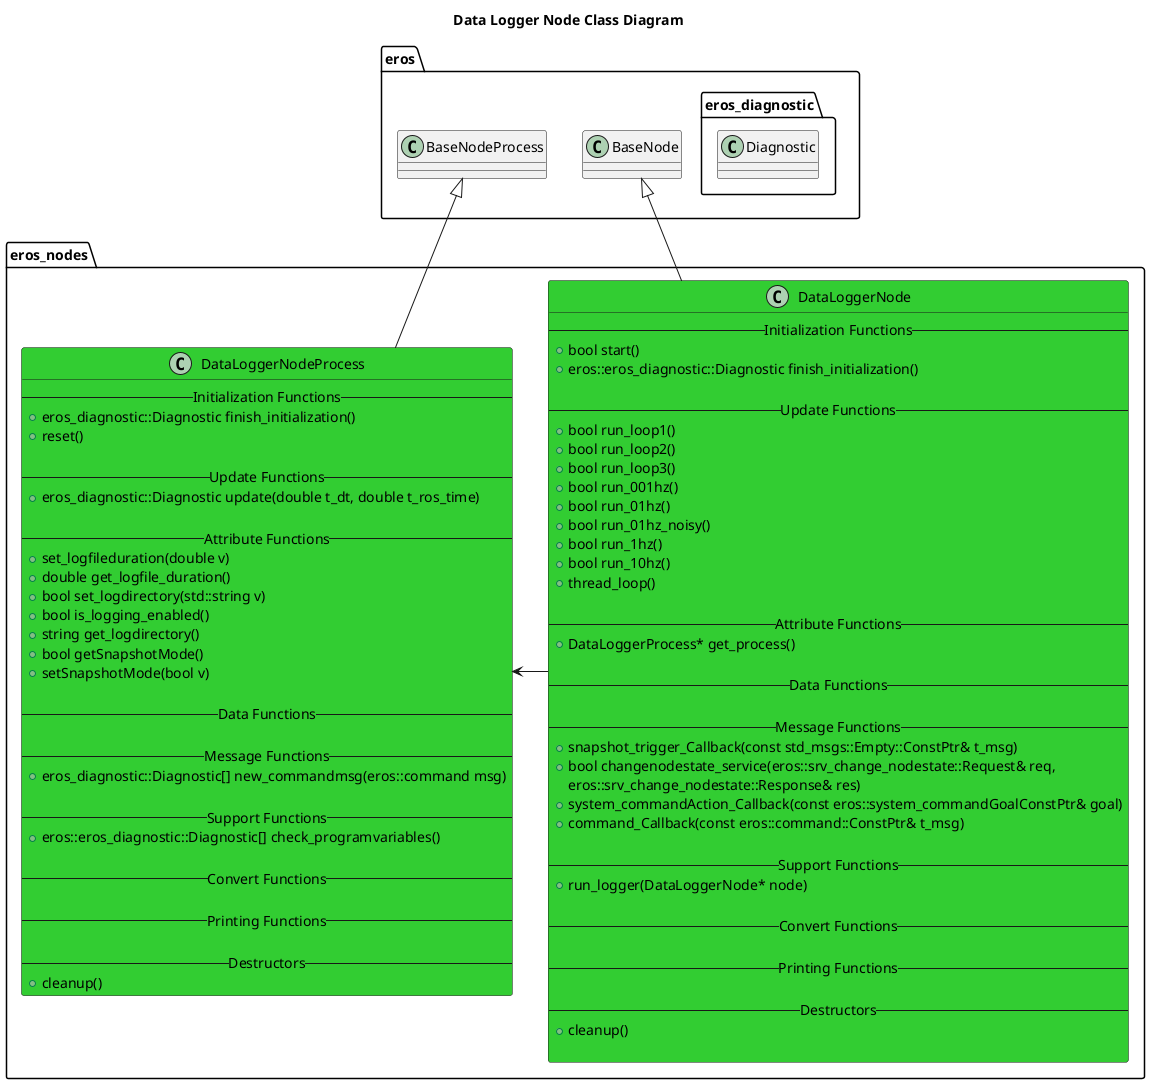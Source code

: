 @startuml
title Data Logger Node Class Diagram
package eros {
    class BaseNode
    class BaseNodeProcess
    namespace eros_diagnostic {
        class Diagnostic
    }
}
namespace eros_nodes {
    class DataLoggerNode #LimeGreen {
        -- Initialization Functions --
        +bool start()
        +eros::eros_diagnostic::Diagnostic finish_initialization()

        -- Update Functions --
        +bool run_loop1()
        +bool run_loop2()
        +bool run_loop3()
        +bool run_001hz()
        +bool run_01hz()
        +bool run_01hz_noisy()
        +bool run_1hz()
        +bool run_10hz()
        +thread_loop()

        -- Attribute Functions --
        +DataLoggerProcess* get_process()

        -- Data Functions --

        -- Message Functions --
        +snapshot_trigger_Callback(const std_msgs::Empty::ConstPtr& t_msg)
        +bool changenodestate_service(eros::srv_change_nodestate::Request& req,
                                    eros::srv_change_nodestate::Response& res)
        +system_commandAction_Callback(const eros::system_commandGoalConstPtr& goal)
        +command_Callback(const eros::command::ConstPtr& t_msg)

        -- Support Functions --
        +run_logger(DataLoggerNode* node)

        -- Convert Functions --
        
        -- Printing Functions --

        -- Destructors --
        +cleanup()

    }
    class DataLoggerNodeProcess #LimeGreen {
        -- Initialization Functions --
        +eros_diagnostic::Diagnostic finish_initialization()
        +reset()

        -- Update Functions --
        +eros_diagnostic::Diagnostic update(double t_dt, double t_ros_time)

        -- Attribute Functions --
        +set_logfileduration(double v)
        +double get_logfile_duration()
        +bool set_logdirectory(std::string v)
        +bool is_logging_enabled()
        +string get_logdirectory() 
        +bool getSnapshotMode()
        +setSnapshotMode(bool v) 

        -- Data Functions --

        -- Message Functions --
        +eros_diagnostic::Diagnostic[] new_commandmsg(eros::command msg)

        -- Support Functions --
        +eros::eros_diagnostic::Diagnostic[] check_programvariables()

        -- Convert Functions --
        
        -- Printing Functions --

        -- Destructors --
        +cleanup()
    }

    BaseNode <|-- DataLoggerNode
    BaseNodeProcess <|-- DataLoggerNodeProcess
    DataLoggerNode -> DataLoggerNodeProcess 



}

@enduml